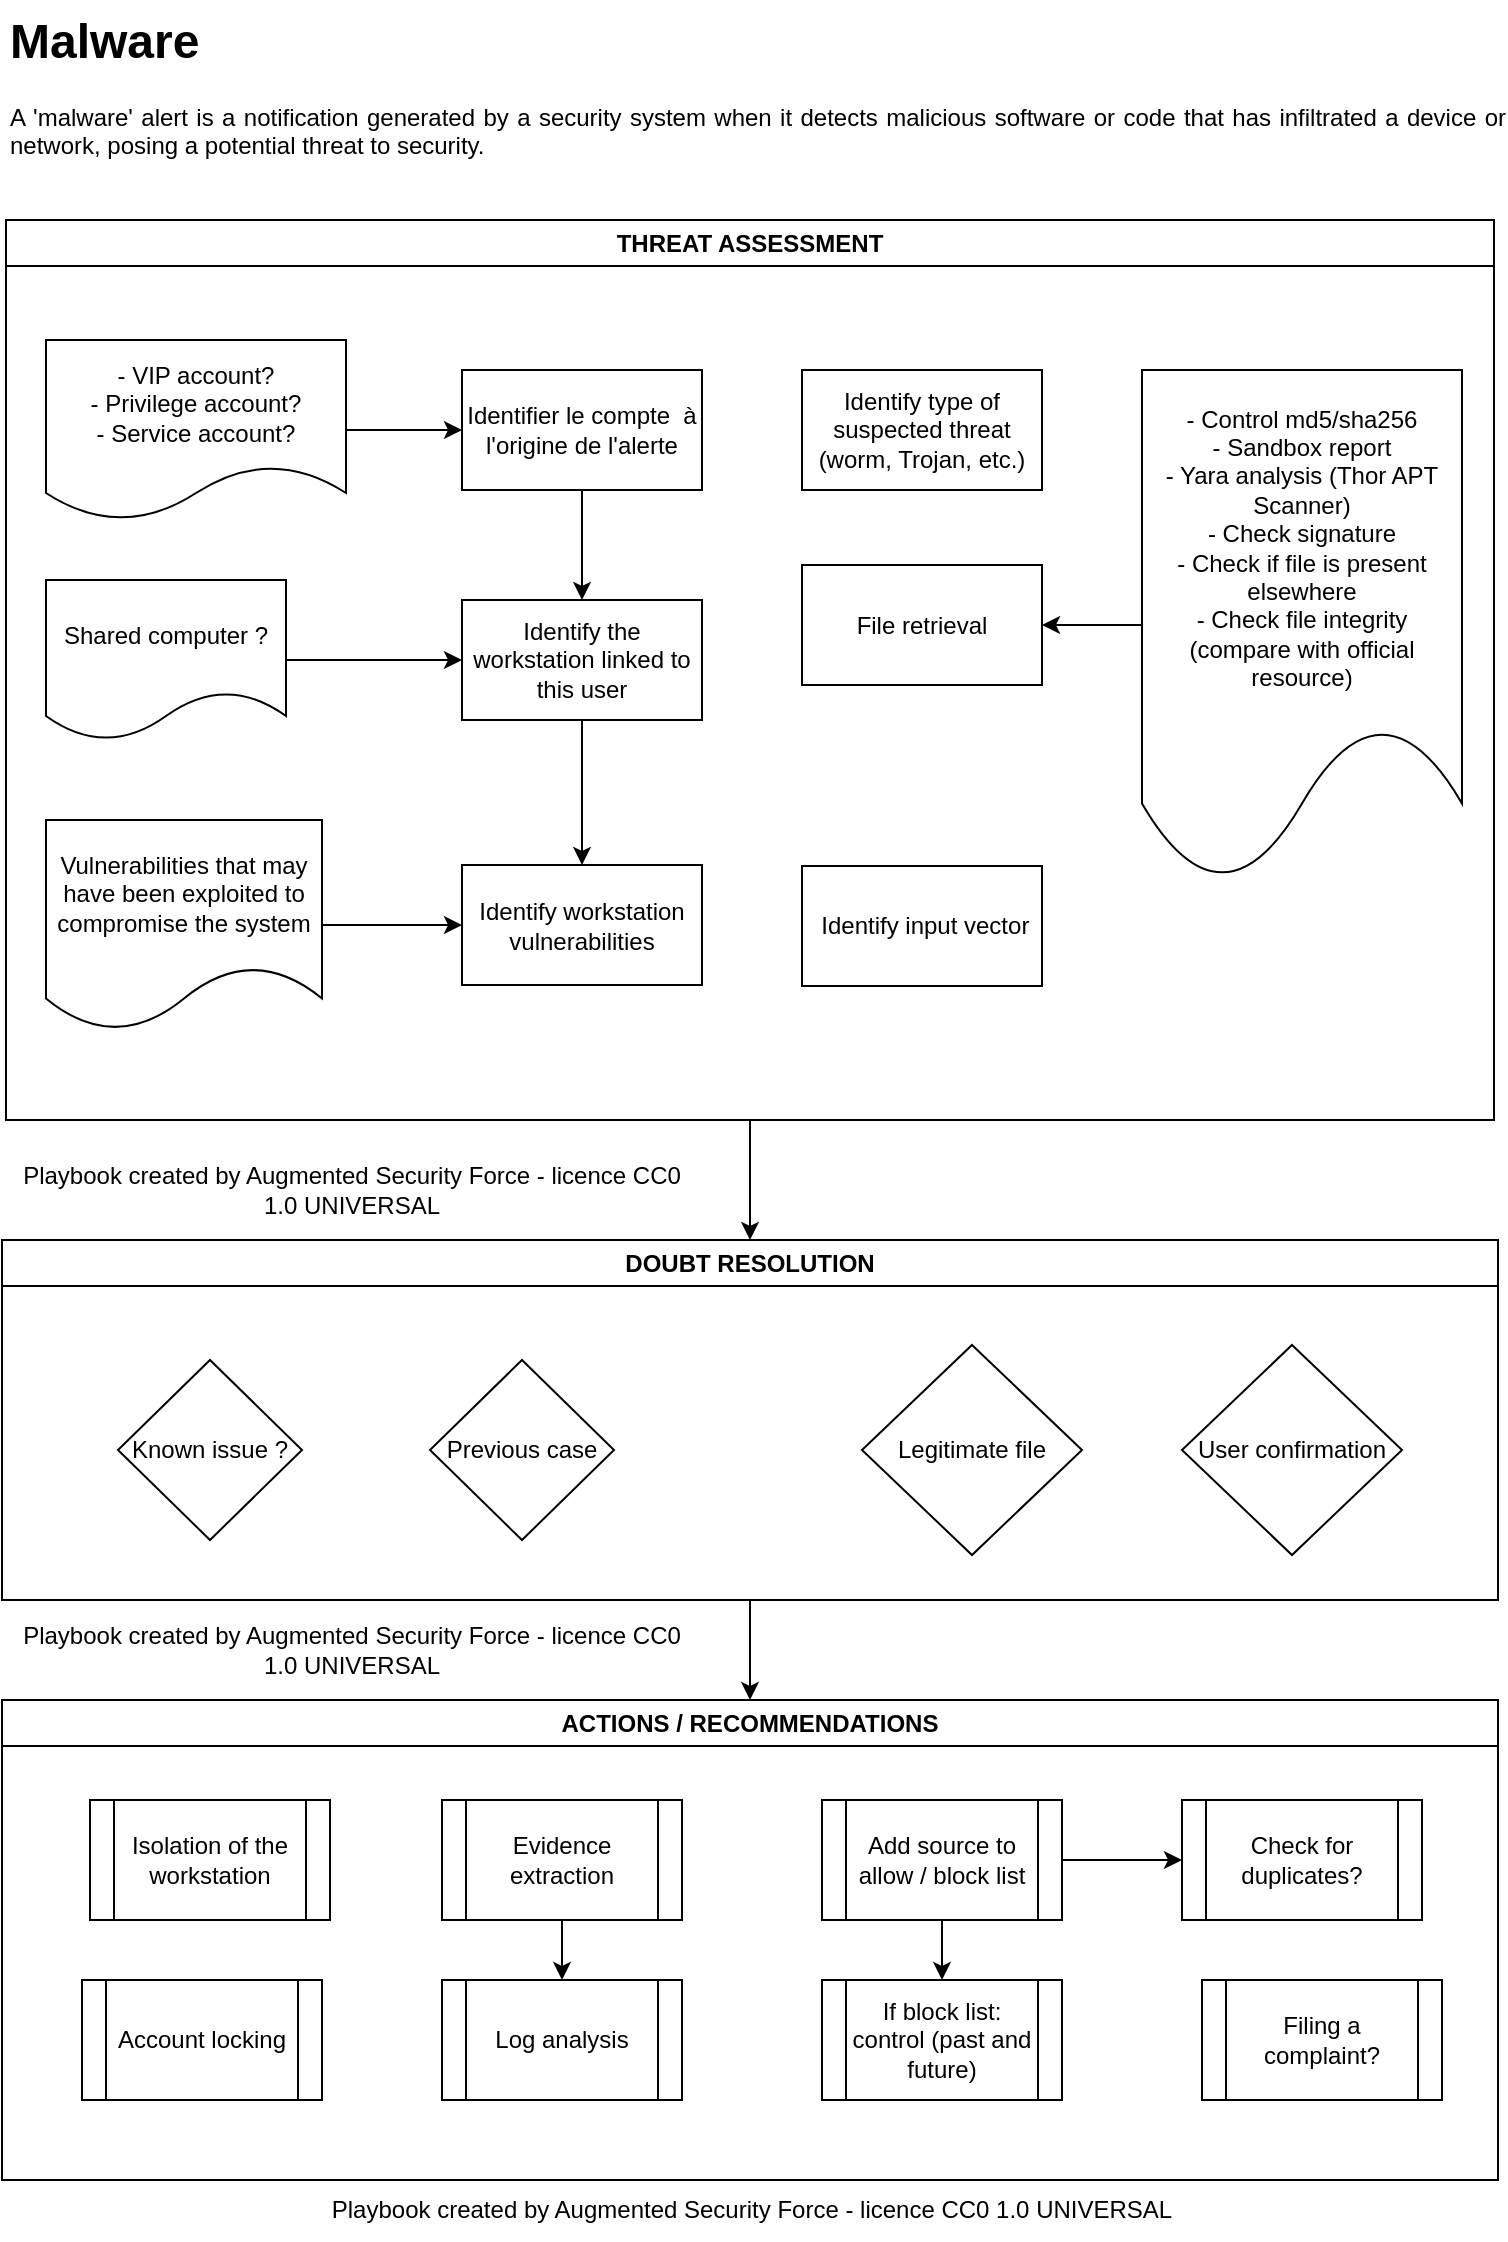 <mxfile version="24.6.4" type="device">
  <diagram name="Page-1" id="MGly2Za8uG1DUrB_xOD8">
    <mxGraphModel dx="2033" dy="1118" grid="1" gridSize="10" guides="1" tooltips="1" connect="1" arrows="1" fold="1" page="1" pageScale="1" pageWidth="827" pageHeight="1169" math="0" shadow="0">
      <root>
        <mxCell id="0" />
        <mxCell id="1" parent="0" />
        <mxCell id="_DShVbEr9ZdF6LXxmizO-1" style="edgeStyle=orthogonalEdgeStyle;rounded=0;orthogonalLoop=1;jettySize=auto;html=1;entryX=0.5;entryY=0;entryDx=0;entryDy=0;" edge="1" parent="1" source="_DShVbEr9ZdF6LXxmizO-2" target="_DShVbEr9ZdF6LXxmizO-20">
          <mxGeometry relative="1" as="geometry" />
        </mxCell>
        <mxCell id="_DShVbEr9ZdF6LXxmizO-2" value="THREAT ASSESSMENT" style="swimlane;whiteSpace=wrap;html=1;" vertex="1" parent="1">
          <mxGeometry x="42" y="140" width="744" height="450" as="geometry" />
        </mxCell>
        <mxCell id="_DShVbEr9ZdF6LXxmizO-3" value="&lt;div&gt;- VIP account?&lt;/div&gt;&lt;div&gt;- Privilege account?&lt;/div&gt;&lt;div&gt;- Service account?&lt;/div&gt;" style="shape=document;whiteSpace=wrap;html=1;boundedLbl=1;" vertex="1" parent="_DShVbEr9ZdF6LXxmizO-2">
          <mxGeometry x="20" y="60" width="150" height="90" as="geometry" />
        </mxCell>
        <mxCell id="_DShVbEr9ZdF6LXxmizO-4" value="Vulnerabilities that may have been exploited to compromise the system" style="shape=document;whiteSpace=wrap;html=1;boundedLbl=1;" vertex="1" parent="_DShVbEr9ZdF6LXxmizO-2">
          <mxGeometry x="20" y="300" width="138" height="105" as="geometry" />
        </mxCell>
        <mxCell id="_DShVbEr9ZdF6LXxmizO-5" style="edgeStyle=orthogonalEdgeStyle;rounded=0;orthogonalLoop=1;jettySize=auto;html=1;entryX=1;entryY=0.5;entryDx=0;entryDy=0;" edge="1" parent="_DShVbEr9ZdF6LXxmizO-2" source="_DShVbEr9ZdF6LXxmizO-6" target="_DShVbEr9ZdF6LXxmizO-9">
          <mxGeometry relative="1" as="geometry" />
        </mxCell>
        <mxCell id="_DShVbEr9ZdF6LXxmizO-6" value="&lt;div&gt;- Control md5/sha256&lt;/div&gt;&lt;div&gt;- Sandbox report&lt;/div&gt;&lt;div&gt;- Yara analysis (Thor APT Scanner)&lt;/div&gt;&lt;div&gt;- Check signature&lt;/div&gt;&lt;div&gt;- Check if file is present elsewhere&lt;/div&gt;&lt;div&gt;- Check file integrity (compare with official resource)&lt;/div&gt;" style="shape=document;whiteSpace=wrap;html=1;boundedLbl=1;" vertex="1" parent="_DShVbEr9ZdF6LXxmizO-2">
          <mxGeometry x="568" y="75" width="160" height="255" as="geometry" />
        </mxCell>
        <mxCell id="_DShVbEr9ZdF6LXxmizO-7" value="Identify type of suspected threat (worm, Trojan, etc.)" style="rounded=0;whiteSpace=wrap;html=1;" vertex="1" parent="_DShVbEr9ZdF6LXxmizO-2">
          <mxGeometry x="398" y="75" width="120" height="60" as="geometry" />
        </mxCell>
        <mxCell id="_DShVbEr9ZdF6LXxmizO-8" value="Shared computer ?" style="shape=document;whiteSpace=wrap;html=1;boundedLbl=1;" vertex="1" parent="_DShVbEr9ZdF6LXxmizO-2">
          <mxGeometry x="20" y="180" width="120" height="80" as="geometry" />
        </mxCell>
        <mxCell id="_DShVbEr9ZdF6LXxmizO-9" value="File retrieval" style="rounded=0;whiteSpace=wrap;html=1;" vertex="1" parent="_DShVbEr9ZdF6LXxmizO-2">
          <mxGeometry x="398" y="172.5" width="120" height="60" as="geometry" />
        </mxCell>
        <mxCell id="_DShVbEr9ZdF6LXxmizO-10" value="Identify workstation vulnerabilities" style="rounded=0;whiteSpace=wrap;html=1;" vertex="1" parent="_DShVbEr9ZdF6LXxmizO-2">
          <mxGeometry x="228" y="322.5" width="120" height="60" as="geometry" />
        </mxCell>
        <mxCell id="_DShVbEr9ZdF6LXxmizO-11" style="edgeStyle=orthogonalEdgeStyle;rounded=0;orthogonalLoop=1;jettySize=auto;html=1;entryX=0;entryY=0.5;entryDx=0;entryDy=0;" edge="1" parent="_DShVbEr9ZdF6LXxmizO-2" source="_DShVbEr9ZdF6LXxmizO-4" target="_DShVbEr9ZdF6LXxmizO-10">
          <mxGeometry relative="1" as="geometry" />
        </mxCell>
        <mxCell id="_DShVbEr9ZdF6LXxmizO-12" value="Identify the workstation linked to this user" style="rounded=0;whiteSpace=wrap;html=1;" vertex="1" parent="_DShVbEr9ZdF6LXxmizO-2">
          <mxGeometry x="228" y="190" width="120" height="60" as="geometry" />
        </mxCell>
        <mxCell id="_DShVbEr9ZdF6LXxmizO-13" value="" style="edgeStyle=orthogonalEdgeStyle;rounded=0;orthogonalLoop=1;jettySize=auto;html=1;" edge="1" parent="_DShVbEr9ZdF6LXxmizO-2" source="_DShVbEr9ZdF6LXxmizO-12" target="_DShVbEr9ZdF6LXxmizO-10">
          <mxGeometry relative="1" as="geometry" />
        </mxCell>
        <mxCell id="_DShVbEr9ZdF6LXxmizO-14" style="edgeStyle=orthogonalEdgeStyle;rounded=0;orthogonalLoop=1;jettySize=auto;html=1;entryX=0;entryY=0.5;entryDx=0;entryDy=0;" edge="1" parent="_DShVbEr9ZdF6LXxmizO-2" source="_DShVbEr9ZdF6LXxmizO-8" target="_DShVbEr9ZdF6LXxmizO-12">
          <mxGeometry relative="1" as="geometry" />
        </mxCell>
        <mxCell id="_DShVbEr9ZdF6LXxmizO-15" value="Identifier le compte&amp;nbsp; à l&#39;origine de l&#39;alerte" style="rounded=0;whiteSpace=wrap;html=1;" vertex="1" parent="_DShVbEr9ZdF6LXxmizO-2">
          <mxGeometry x="228" y="75" width="120" height="60" as="geometry" />
        </mxCell>
        <mxCell id="_DShVbEr9ZdF6LXxmizO-16" value="" style="edgeStyle=orthogonalEdgeStyle;rounded=0;orthogonalLoop=1;jettySize=auto;html=1;" edge="1" parent="_DShVbEr9ZdF6LXxmizO-2" source="_DShVbEr9ZdF6LXxmizO-15" target="_DShVbEr9ZdF6LXxmizO-12">
          <mxGeometry relative="1" as="geometry" />
        </mxCell>
        <mxCell id="_DShVbEr9ZdF6LXxmizO-17" style="edgeStyle=orthogonalEdgeStyle;rounded=0;orthogonalLoop=1;jettySize=auto;html=1;entryX=0;entryY=0.5;entryDx=0;entryDy=0;" edge="1" parent="_DShVbEr9ZdF6LXxmizO-2" source="_DShVbEr9ZdF6LXxmizO-3" target="_DShVbEr9ZdF6LXxmizO-15">
          <mxGeometry relative="1" as="geometry" />
        </mxCell>
        <mxCell id="_DShVbEr9ZdF6LXxmizO-18" value="&amp;nbsp;Identify input vector" style="rounded=0;whiteSpace=wrap;html=1;" vertex="1" parent="_DShVbEr9ZdF6LXxmizO-2">
          <mxGeometry x="398" y="323" width="120" height="60" as="geometry" />
        </mxCell>
        <mxCell id="_DShVbEr9ZdF6LXxmizO-19" style="edgeStyle=orthogonalEdgeStyle;rounded=0;orthogonalLoop=1;jettySize=auto;html=1;entryX=0.5;entryY=0;entryDx=0;entryDy=0;" edge="1" parent="1" source="_DShVbEr9ZdF6LXxmizO-20" target="_DShVbEr9ZdF6LXxmizO-25">
          <mxGeometry relative="1" as="geometry" />
        </mxCell>
        <mxCell id="_DShVbEr9ZdF6LXxmizO-20" value="DOUBT RESOLUTION" style="swimlane;whiteSpace=wrap;html=1;" vertex="1" parent="1">
          <mxGeometry x="40" y="650" width="748" height="180" as="geometry" />
        </mxCell>
        <mxCell id="_DShVbEr9ZdF6LXxmizO-21" value="Known issue ?" style="rhombus;whiteSpace=wrap;html=1;" vertex="1" parent="_DShVbEr9ZdF6LXxmizO-20">
          <mxGeometry x="58" y="60" width="92" height="90" as="geometry" />
        </mxCell>
        <mxCell id="_DShVbEr9ZdF6LXxmizO-22" value="Previous case" style="rhombus;whiteSpace=wrap;html=1;" vertex="1" parent="_DShVbEr9ZdF6LXxmizO-20">
          <mxGeometry x="214" y="60" width="92" height="90" as="geometry" />
        </mxCell>
        <mxCell id="_DShVbEr9ZdF6LXxmizO-23" value="Legitimate file" style="rhombus;whiteSpace=wrap;html=1;" vertex="1" parent="_DShVbEr9ZdF6LXxmizO-20">
          <mxGeometry x="430" y="52.5" width="110" height="105" as="geometry" />
        </mxCell>
        <mxCell id="_DShVbEr9ZdF6LXxmizO-24" value="User confirmation" style="rhombus;whiteSpace=wrap;html=1;" vertex="1" parent="_DShVbEr9ZdF6LXxmizO-20">
          <mxGeometry x="590" y="52.5" width="110" height="105" as="geometry" />
        </mxCell>
        <mxCell id="_DShVbEr9ZdF6LXxmizO-25" value="ACTIONS / RECOMMENDATIONS" style="swimlane;whiteSpace=wrap;html=1;" vertex="1" parent="1">
          <mxGeometry x="40" y="880" width="748" height="240" as="geometry" />
        </mxCell>
        <mxCell id="_DShVbEr9ZdF6LXxmizO-45" value="Filing a complaint?" style="shape=process;whiteSpace=wrap;html=1;backgroundOutline=1;" vertex="1" parent="_DShVbEr9ZdF6LXxmizO-25">
          <mxGeometry x="600" y="140" width="120" height="60" as="geometry" />
        </mxCell>
        <mxCell id="_DShVbEr9ZdF6LXxmizO-35" value="Playbook created by Augmented Security Force - licence&amp;nbsp;CC0 1.0 UNIVERSAL" style="text;html=1;align=center;verticalAlign=middle;whiteSpace=wrap;rounded=0;" vertex="1" parent="1">
          <mxGeometry x="40" y="1120" width="750" height="30" as="geometry" />
        </mxCell>
        <mxCell id="_DShVbEr9ZdF6LXxmizO-36" value="Playbook created by Augmented Security Force - licence&amp;nbsp;CC0 1.0 UNIVERSAL" style="text;html=1;align=center;verticalAlign=middle;whiteSpace=wrap;rounded=0;" vertex="1" parent="1">
          <mxGeometry x="40" y="610" width="350" height="30" as="geometry" />
        </mxCell>
        <mxCell id="_DShVbEr9ZdF6LXxmizO-37" value="Playbook created by Augmented Security Force - licence&amp;nbsp;CC0 1.0 UNIVERSAL" style="text;html=1;align=center;verticalAlign=middle;whiteSpace=wrap;rounded=0;" vertex="1" parent="1">
          <mxGeometry x="40" y="840" width="350" height="30" as="geometry" />
        </mxCell>
        <mxCell id="_DShVbEr9ZdF6LXxmizO-38" value="&lt;h1 style=&quot;margin-top: 0px;&quot;&gt;Malware&lt;/h1&gt;&lt;p style=&quot;text-align: justify;&quot;&gt;A &#39;malware&#39; alert is a notification generated by a security system when it detects malicious software or code that has infiltrated a device or network, posing a potential threat to security.&lt;/p&gt;" style="text;html=1;whiteSpace=wrap;overflow=hidden;rounded=0;" vertex="1" parent="1">
          <mxGeometry x="42" y="30" width="750" height="90" as="geometry" />
        </mxCell>
        <mxCell id="_DShVbEr9ZdF6LXxmizO-39" value="Isolation of the workstation" style="shape=process;whiteSpace=wrap;html=1;backgroundOutline=1;" vertex="1" parent="1">
          <mxGeometry x="84" y="930" width="120" height="60" as="geometry" />
        </mxCell>
        <mxCell id="_DShVbEr9ZdF6LXxmizO-40" value="Account locking" style="shape=process;whiteSpace=wrap;html=1;backgroundOutline=1;" vertex="1" parent="1">
          <mxGeometry x="80" y="1020" width="120" height="60" as="geometry" />
        </mxCell>
        <mxCell id="_DShVbEr9ZdF6LXxmizO-41" value="" style="edgeStyle=orthogonalEdgeStyle;rounded=0;orthogonalLoop=1;jettySize=auto;html=1;" edge="1" parent="1" source="_DShVbEr9ZdF6LXxmizO-42" target="_DShVbEr9ZdF6LXxmizO-47">
          <mxGeometry relative="1" as="geometry" />
        </mxCell>
        <mxCell id="_DShVbEr9ZdF6LXxmizO-49" style="edgeStyle=orthogonalEdgeStyle;rounded=0;orthogonalLoop=1;jettySize=auto;html=1;entryX=0;entryY=0.5;entryDx=0;entryDy=0;" edge="1" parent="1" source="_DShVbEr9ZdF6LXxmizO-42" target="_DShVbEr9ZdF6LXxmizO-48">
          <mxGeometry relative="1" as="geometry" />
        </mxCell>
        <mxCell id="_DShVbEr9ZdF6LXxmizO-42" value="Add source to allow / block list" style="shape=process;whiteSpace=wrap;html=1;backgroundOutline=1;" vertex="1" parent="1">
          <mxGeometry x="450" y="930" width="120" height="60" as="geometry" />
        </mxCell>
        <mxCell id="_DShVbEr9ZdF6LXxmizO-43" value="" style="edgeStyle=orthogonalEdgeStyle;rounded=0;orthogonalLoop=1;jettySize=auto;html=1;" edge="1" parent="1" source="_DShVbEr9ZdF6LXxmizO-44" target="_DShVbEr9ZdF6LXxmizO-46">
          <mxGeometry relative="1" as="geometry" />
        </mxCell>
        <mxCell id="_DShVbEr9ZdF6LXxmizO-44" value="Evidence extraction" style="shape=process;whiteSpace=wrap;html=1;backgroundOutline=1;" vertex="1" parent="1">
          <mxGeometry x="260" y="930" width="120" height="60" as="geometry" />
        </mxCell>
        <mxCell id="_DShVbEr9ZdF6LXxmizO-46" value="Log analysis" style="shape=process;whiteSpace=wrap;html=1;backgroundOutline=1;" vertex="1" parent="1">
          <mxGeometry x="260" y="1020" width="120" height="60" as="geometry" />
        </mxCell>
        <mxCell id="_DShVbEr9ZdF6LXxmizO-47" value="If block list: control (past and future)" style="shape=process;whiteSpace=wrap;html=1;backgroundOutline=1;" vertex="1" parent="1">
          <mxGeometry x="450" y="1020" width="120" height="60" as="geometry" />
        </mxCell>
        <mxCell id="_DShVbEr9ZdF6LXxmizO-48" value="Check for duplicates?" style="shape=process;whiteSpace=wrap;html=1;backgroundOutline=1;" vertex="1" parent="1">
          <mxGeometry x="630" y="930" width="120" height="60" as="geometry" />
        </mxCell>
      </root>
    </mxGraphModel>
  </diagram>
</mxfile>
